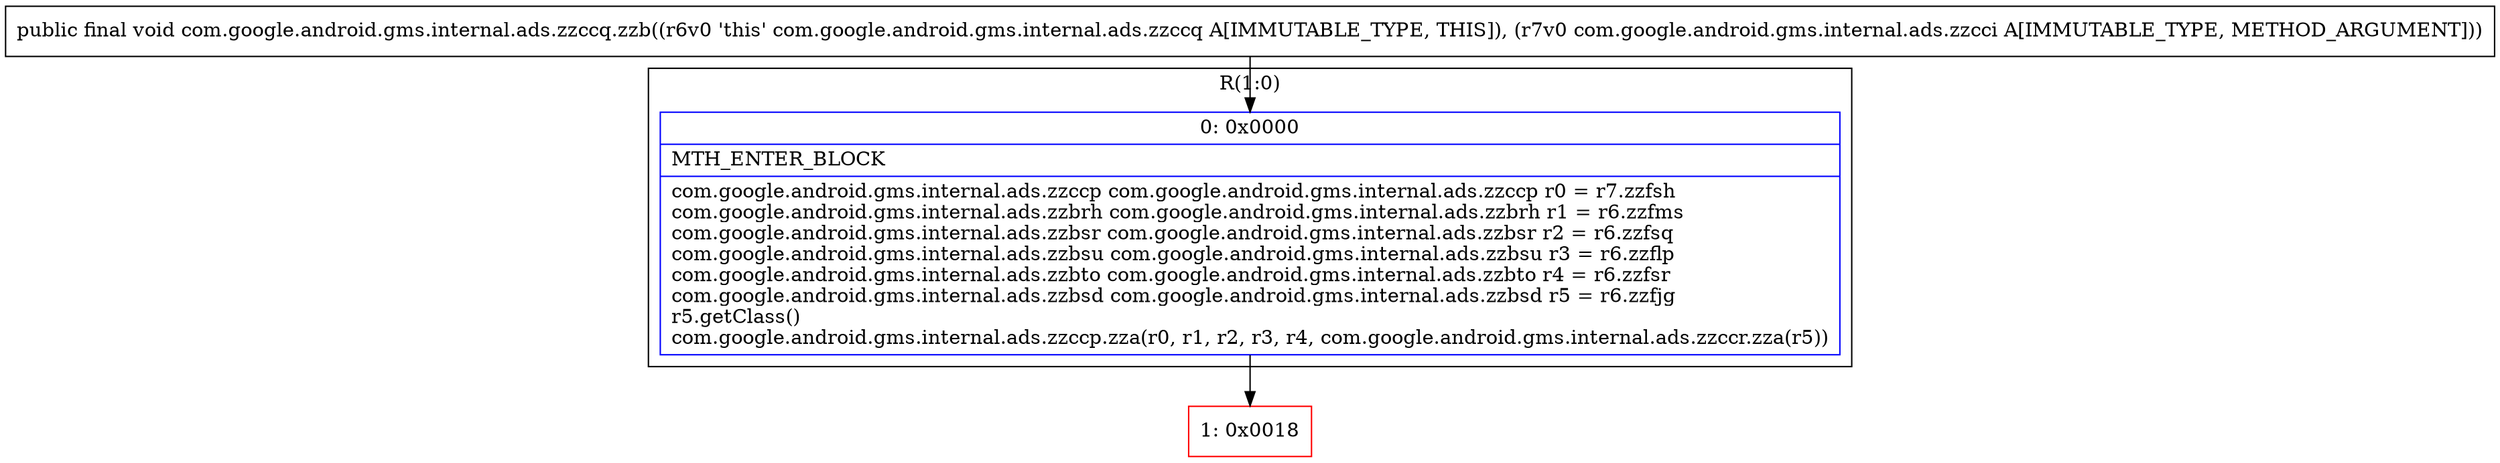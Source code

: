 digraph "CFG forcom.google.android.gms.internal.ads.zzccq.zzb(Lcom\/google\/android\/gms\/internal\/ads\/zzcci;)V" {
subgraph cluster_Region_2037725188 {
label = "R(1:0)";
node [shape=record,color=blue];
Node_0 [shape=record,label="{0\:\ 0x0000|MTH_ENTER_BLOCK\l|com.google.android.gms.internal.ads.zzccp com.google.android.gms.internal.ads.zzccp r0 = r7.zzfsh\lcom.google.android.gms.internal.ads.zzbrh com.google.android.gms.internal.ads.zzbrh r1 = r6.zzfms\lcom.google.android.gms.internal.ads.zzbsr com.google.android.gms.internal.ads.zzbsr r2 = r6.zzfsq\lcom.google.android.gms.internal.ads.zzbsu com.google.android.gms.internal.ads.zzbsu r3 = r6.zzflp\lcom.google.android.gms.internal.ads.zzbto com.google.android.gms.internal.ads.zzbto r4 = r6.zzfsr\lcom.google.android.gms.internal.ads.zzbsd com.google.android.gms.internal.ads.zzbsd r5 = r6.zzfjg\lr5.getClass()\lcom.google.android.gms.internal.ads.zzccp.zza(r0, r1, r2, r3, r4, com.google.android.gms.internal.ads.zzccr.zza(r5))\l}"];
}
Node_1 [shape=record,color=red,label="{1\:\ 0x0018}"];
MethodNode[shape=record,label="{public final void com.google.android.gms.internal.ads.zzccq.zzb((r6v0 'this' com.google.android.gms.internal.ads.zzccq A[IMMUTABLE_TYPE, THIS]), (r7v0 com.google.android.gms.internal.ads.zzcci A[IMMUTABLE_TYPE, METHOD_ARGUMENT])) }"];
MethodNode -> Node_0;
Node_0 -> Node_1;
}

